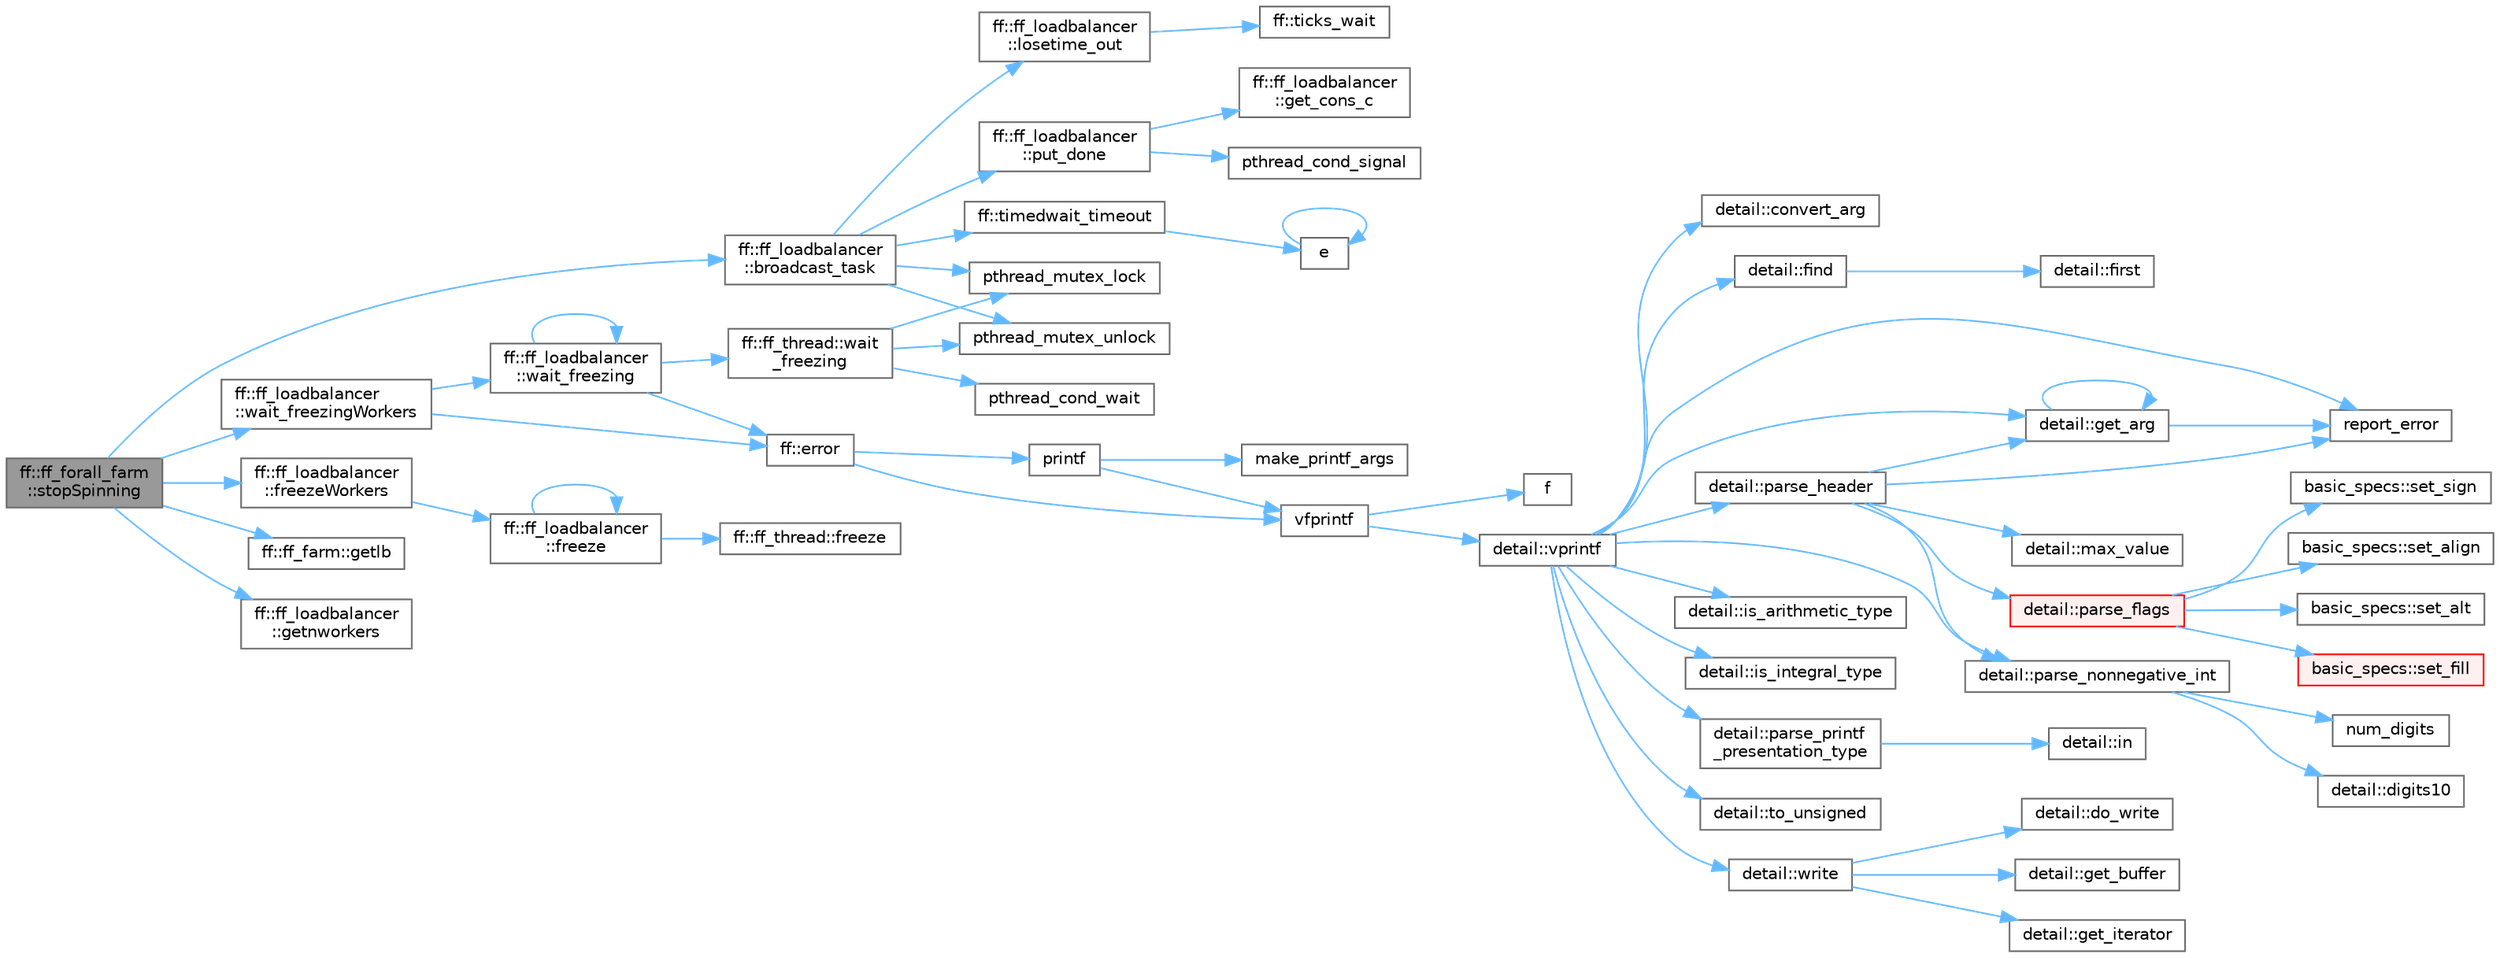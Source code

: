 digraph "ff::ff_forall_farm::stopSpinning"
{
 // LATEX_PDF_SIZE
  bgcolor="transparent";
  edge [fontname=Helvetica,fontsize=10,labelfontname=Helvetica,labelfontsize=10];
  node [fontname=Helvetica,fontsize=10,shape=box,height=0.2,width=0.4];
  rankdir="LR";
  Node1 [id="Node000001",label="ff::ff_forall_farm\l::stopSpinning",height=0.2,width=0.4,color="gray40", fillcolor="grey60", style="filled", fontcolor="black",tooltip=" "];
  Node1 -> Node2 [id="edge62_Node000001_Node000002",color="steelblue1",style="solid",tooltip=" "];
  Node2 [id="Node000002",label="ff::ff_loadbalancer\l::broadcast_task",height=0.2,width=0.4,color="grey40", fillcolor="white", style="filled",URL="$classff_1_1ff__loadbalancer.html#a09db6f6aebc0b4256667e74c398e8bab",tooltip="Send the same task to all workers"];
  Node2 -> Node3 [id="edge63_Node000002_Node000003",color="steelblue1",style="solid",tooltip=" "];
  Node3 [id="Node000003",label="ff::ff_loadbalancer\l::losetime_out",height=0.2,width=0.4,color="grey40", fillcolor="white", style="filled",URL="$classff_1_1ff__loadbalancer.html#a6f332ed5f5c98d391298afed648098e4",tooltip="Loses some time before sending the message to output buffer"];
  Node3 -> Node4 [id="edge64_Node000003_Node000004",color="steelblue1",style="solid",tooltip=" "];
  Node4 [id="Node000004",label="ff::ticks_wait",height=0.2,width=0.4,color="grey40", fillcolor="white", style="filled",URL="$namespaceff.html#a04585e83a60ec0d1664ccfec22c87b8c",tooltip=" "];
  Node2 -> Node5 [id="edge65_Node000002_Node000005",color="steelblue1",style="solid",tooltip=" "];
  Node5 [id="Node000005",label="pthread_mutex_lock",height=0.2,width=0.4,color="grey40", fillcolor="white", style="filled",URL="$pthread__minport__windows_8h.html#ac24005266439bc710f8d85235c0c9213",tooltip=" "];
  Node2 -> Node6 [id="edge66_Node000002_Node000006",color="steelblue1",style="solid",tooltip=" "];
  Node6 [id="Node000006",label="pthread_mutex_unlock",height=0.2,width=0.4,color="grey40", fillcolor="white", style="filled",URL="$pthread__minport__windows_8h.html#a9ebcb4bbf90f780d17be7acd63b0e92f",tooltip=" "];
  Node2 -> Node7 [id="edge67_Node000002_Node000007",color="steelblue1",style="solid",tooltip=" "];
  Node7 [id="Node000007",label="ff::ff_loadbalancer\l::put_done",height=0.2,width=0.4,color="grey40", fillcolor="white", style="filled",URL="$classff_1_1ff__loadbalancer.html#a4f5f24de898f485099367d4a17d43d13",tooltip=" "];
  Node7 -> Node8 [id="edge68_Node000007_Node000008",color="steelblue1",style="solid",tooltip=" "];
  Node8 [id="Node000008",label="ff::ff_loadbalancer\l::get_cons_c",height=0.2,width=0.4,color="grey40", fillcolor="white", style="filled",URL="$classff_1_1ff__loadbalancer.html#a623ff7063cf4db73fc1249ec38ef2159",tooltip=" "];
  Node7 -> Node9 [id="edge69_Node000007_Node000009",color="steelblue1",style="solid",tooltip=" "];
  Node9 [id="Node000009",label="pthread_cond_signal",height=0.2,width=0.4,color="grey40", fillcolor="white", style="filled",URL="$pthread__minport__windows_8h.html#af3771cd9bcc377935b42c79ab48a3931",tooltip=" "];
  Node2 -> Node10 [id="edge70_Node000002_Node000010",color="steelblue1",style="solid",tooltip=" "];
  Node10 [id="Node000010",label="ff::timedwait_timeout",height=0.2,width=0.4,color="grey40", fillcolor="white", style="filled",URL="$namespaceff.html#a5b1f0a8d2b5b3ed69bee02a6b2d3041e",tooltip=" "];
  Node10 -> Node11 [id="edge71_Node000010_Node000011",color="steelblue1",style="solid",tooltip=" "];
  Node11 [id="Node000011",label="e",height=0.2,width=0.4,color="grey40", fillcolor="white", style="filled",URL="$_cwise__array__power__array_8cpp.html#a9cb86ff854760bf91a154f2724a9101d",tooltip=" "];
  Node11 -> Node11 [id="edge72_Node000011_Node000011",color="steelblue1",style="solid",tooltip=" "];
  Node1 -> Node12 [id="edge73_Node000001_Node000012",color="steelblue1",style="solid",tooltip=" "];
  Node12 [id="Node000012",label="ff::ff_loadbalancer\l::freezeWorkers",height=0.2,width=0.4,color="grey40", fillcolor="white", style="filled",URL="$classff_1_1ff__loadbalancer.html#ac7ad975dce33bb5234c374800762d022",tooltip="Freezes all workers registered with the lb."];
  Node12 -> Node13 [id="edge74_Node000012_Node000013",color="steelblue1",style="solid",tooltip=" "];
  Node13 [id="Node000013",label="ff::ff_loadbalancer\l::freeze",height=0.2,width=0.4,color="grey40", fillcolor="white", style="filled",URL="$classff_1_1ff__loadbalancer.html#afcce87c8c005a29a1b182e16494857a0",tooltip="Freezes all threads registered with the lb and the lb itself"];
  Node13 -> Node13 [id="edge75_Node000013_Node000013",color="steelblue1",style="solid",tooltip=" "];
  Node13 -> Node14 [id="edge76_Node000013_Node000014",color="steelblue1",style="solid",tooltip=" "];
  Node14 [id="Node000014",label="ff::ff_thread::freeze",height=0.2,width=0.4,color="grey40", fillcolor="white", style="filled",URL="$classff_1_1ff__thread.html#aad5e4b95ad6f312e7d95616394eccb23",tooltip=" "];
  Node1 -> Node15 [id="edge77_Node000001_Node000015",color="steelblue1",style="solid",tooltip=" "];
  Node15 [id="Node000015",label="ff::ff_farm::getlb",height=0.2,width=0.4,color="grey40", fillcolor="white", style="filled",URL="$classff_1_1ff__farm.html#ac198b3718c3dfc5c89291a4a7b2fa732",tooltip=" "];
  Node1 -> Node16 [id="edge78_Node000001_Node000016",color="steelblue1",style="solid",tooltip=" "];
  Node16 [id="Node000016",label="ff::ff_loadbalancer\l::getnworkers",height=0.2,width=0.4,color="grey40", fillcolor="white", style="filled",URL="$classff_1_1ff__loadbalancer.html#a3b941ed604a60ad7356945071b6ed6d5",tooltip="Get the number of workers"];
  Node1 -> Node17 [id="edge79_Node000001_Node000017",color="steelblue1",style="solid",tooltip=" "];
  Node17 [id="Node000017",label="ff::ff_loadbalancer\l::wait_freezingWorkers",height=0.2,width=0.4,color="grey40", fillcolor="white", style="filled",URL="$classff_1_1ff__loadbalancer.html#aebe29b1e46a13796f063022e3f1a9037",tooltip=" "];
  Node17 -> Node18 [id="edge80_Node000017_Node000018",color="steelblue1",style="solid",tooltip=" "];
  Node18 [id="Node000018",label="ff::error",height=0.2,width=0.4,color="grey40", fillcolor="white", style="filled",URL="$namespaceff.html#a27d926d29b55e019eba5b70672301d82",tooltip=" "];
  Node18 -> Node19 [id="edge81_Node000018_Node000019",color="steelblue1",style="solid",tooltip=" "];
  Node19 [id="Node000019",label="printf",height=0.2,width=0.4,color="grey40", fillcolor="white", style="filled",URL="$printf_8h.html#aee3ed3a831f25f07e7be3919fff2203a",tooltip=" "];
  Node19 -> Node20 [id="edge82_Node000019_Node000020",color="steelblue1",style="solid",tooltip=" "];
  Node20 [id="Node000020",label="make_printf_args",height=0.2,width=0.4,color="grey40", fillcolor="white", style="filled",URL="$printf_8h.html#a27dcc0efcda04388971dbea3c875f122",tooltip=" "];
  Node19 -> Node21 [id="edge83_Node000019_Node000021",color="steelblue1",style="solid",tooltip=" "];
  Node21 [id="Node000021",label="vfprintf",height=0.2,width=0.4,color="grey40", fillcolor="white", style="filled",URL="$printf_8h.html#abb30aad964fc771fb52cf3ad88649df2",tooltip=" "];
  Node21 -> Node22 [id="edge84_Node000021_Node000022",color="steelblue1",style="solid",tooltip=" "];
  Node22 [id="Node000022",label="f",height=0.2,width=0.4,color="grey40", fillcolor="white", style="filled",URL="$cxx11__tensor__map_8cpp.html#a7f507fea02198f6cb81c86640c7b1a4e",tooltip=" "];
  Node21 -> Node23 [id="edge85_Node000021_Node000023",color="steelblue1",style="solid",tooltip=" "];
  Node23 [id="Node000023",label="detail::vprintf",height=0.2,width=0.4,color="grey40", fillcolor="white", style="filled",URL="$namespacedetail.html#a1c8c2218e4c822aa8f743fb9c573717f",tooltip=" "];
  Node23 -> Node24 [id="edge86_Node000023_Node000024",color="steelblue1",style="solid",tooltip=" "];
  Node24 [id="Node000024",label="detail::convert_arg",height=0.2,width=0.4,color="grey40", fillcolor="white", style="filled",URL="$namespacedetail.html#a03c11572c9a664266d6925f327dec7f3",tooltip=" "];
  Node23 -> Node25 [id="edge87_Node000023_Node000025",color="steelblue1",style="solid",tooltip=" "];
  Node25 [id="Node000025",label="detail::find",height=0.2,width=0.4,color="grey40", fillcolor="white", style="filled",URL="$namespacedetail.html#a6b71952fab3dc32f3edb2c3e9811d8d9",tooltip=" "];
  Node25 -> Node26 [id="edge88_Node000025_Node000026",color="steelblue1",style="solid",tooltip=" "];
  Node26 [id="Node000026",label="detail::first",height=0.2,width=0.4,color="grey40", fillcolor="white", style="filled",URL="$namespacedetail.html#a02319a3deb124802b88b61f85987df5e",tooltip=" "];
  Node23 -> Node27 [id="edge89_Node000023_Node000027",color="steelblue1",style="solid",tooltip=" "];
  Node27 [id="Node000027",label="detail::get_arg",height=0.2,width=0.4,color="grey40", fillcolor="white", style="filled",URL="$namespacedetail.html#a342ef250e45bd09b2ef666b6fae1c355",tooltip=" "];
  Node27 -> Node27 [id="edge90_Node000027_Node000027",color="steelblue1",style="solid",tooltip=" "];
  Node27 -> Node28 [id="edge91_Node000027_Node000028",color="steelblue1",style="solid",tooltip=" "];
  Node28 [id="Node000028",label="report_error",height=0.2,width=0.4,color="grey40", fillcolor="white", style="filled",URL="$format-inl_8h.html#a5555893692b00b61b3886349332fd01f",tooltip=" "];
  Node23 -> Node29 [id="edge92_Node000023_Node000029",color="steelblue1",style="solid",tooltip=" "];
  Node29 [id="Node000029",label="detail::is_arithmetic_type",height=0.2,width=0.4,color="grey40", fillcolor="white", style="filled",URL="$namespacedetail.html#a802c50a56a3495fdab6020b375ba1389",tooltip=" "];
  Node23 -> Node30 [id="edge93_Node000023_Node000030",color="steelblue1",style="solid",tooltip=" "];
  Node30 [id="Node000030",label="detail::is_integral_type",height=0.2,width=0.4,color="grey40", fillcolor="white", style="filled",URL="$namespacedetail.html#a2a60f8d1bee41b803f43fc42b707b5d1",tooltip=" "];
  Node23 -> Node31 [id="edge94_Node000023_Node000031",color="steelblue1",style="solid",tooltip=" "];
  Node31 [id="Node000031",label="detail::parse_header",height=0.2,width=0.4,color="grey40", fillcolor="white", style="filled",URL="$namespacedetail.html#afc9d93e58b8edb8077f8bc8eee7f4035",tooltip=" "];
  Node31 -> Node27 [id="edge95_Node000031_Node000027",color="steelblue1",style="solid",tooltip=" "];
  Node31 -> Node32 [id="edge96_Node000031_Node000032",color="steelblue1",style="solid",tooltip=" "];
  Node32 [id="Node000032",label="detail::max_value",height=0.2,width=0.4,color="grey40", fillcolor="white", style="filled",URL="$namespacedetail.html#a45c2130c44ebe54179eafcee3cda2bfb",tooltip=" "];
  Node31 -> Node33 [id="edge97_Node000031_Node000033",color="steelblue1",style="solid",tooltip=" "];
  Node33 [id="Node000033",label="detail::parse_flags",height=0.2,width=0.4,color="red", fillcolor="#FFF0F0", style="filled",URL="$namespacedetail.html#a4213daed116a37e1767881da51238261",tooltip=" "];
  Node33 -> Node34 [id="edge98_Node000033_Node000034",color="steelblue1",style="solid",tooltip=" "];
  Node34 [id="Node000034",label="basic_specs::set_align",height=0.2,width=0.4,color="grey40", fillcolor="white", style="filled",URL="$classbasic__specs.html#ad73b6f854341aaabc744bf54e6ea6af6",tooltip=" "];
  Node33 -> Node35 [id="edge99_Node000033_Node000035",color="steelblue1",style="solid",tooltip=" "];
  Node35 [id="Node000035",label="basic_specs::set_alt",height=0.2,width=0.4,color="grey40", fillcolor="white", style="filled",URL="$classbasic__specs.html#a5f10314706a8a3d579f882f30d283b61",tooltip=" "];
  Node33 -> Node36 [id="edge100_Node000033_Node000036",color="steelblue1",style="solid",tooltip=" "];
  Node36 [id="Node000036",label="basic_specs::set_fill",height=0.2,width=0.4,color="red", fillcolor="#FFF0F0", style="filled",URL="$classbasic__specs.html#a1600987fb39fed5dfdac21b218061a9e",tooltip=" "];
  Node33 -> Node38 [id="edge101_Node000033_Node000038",color="steelblue1",style="solid",tooltip=" "];
  Node38 [id="Node000038",label="basic_specs::set_sign",height=0.2,width=0.4,color="grey40", fillcolor="white", style="filled",URL="$classbasic__specs.html#a7020ec66ba6918727e4102567c5c731a",tooltip=" "];
  Node31 -> Node40 [id="edge102_Node000031_Node000040",color="steelblue1",style="solid",tooltip=" "];
  Node40 [id="Node000040",label="detail::parse_nonnegative_int",height=0.2,width=0.4,color="grey40", fillcolor="white", style="filled",URL="$namespacedetail.html#a338caba782225e115a9902d4d0835f5f",tooltip=" "];
  Node40 -> Node41 [id="edge103_Node000040_Node000041",color="steelblue1",style="solid",tooltip=" "];
  Node41 [id="Node000041",label="detail::digits10",height=0.2,width=0.4,color="grey40", fillcolor="white", style="filled",URL="$namespacedetail.html#a3a043db05db2d07deb2d98ba2d04b4eb",tooltip=" "];
  Node40 -> Node42 [id="edge104_Node000040_Node000042",color="steelblue1",style="solid",tooltip=" "];
  Node42 [id="Node000042",label="num_digits",height=0.2,width=0.4,color="grey40", fillcolor="white", style="filled",URL="$_sequence_8c.html#aa16e8c03d098498ad9c8839cf2c48044",tooltip=" "];
  Node31 -> Node28 [id="edge105_Node000031_Node000028",color="steelblue1",style="solid",tooltip=" "];
  Node23 -> Node40 [id="edge106_Node000023_Node000040",color="steelblue1",style="solid",tooltip=" "];
  Node23 -> Node43 [id="edge107_Node000023_Node000043",color="steelblue1",style="solid",tooltip=" "];
  Node43 [id="Node000043",label="detail::parse_printf\l_presentation_type",height=0.2,width=0.4,color="grey40", fillcolor="white", style="filled",URL="$namespacedetail.html#aa2cb095169b23e3a66260ad7078f44cc",tooltip=" "];
  Node43 -> Node44 [id="edge108_Node000043_Node000044",color="steelblue1",style="solid",tooltip=" "];
  Node44 [id="Node000044",label="detail::in",height=0.2,width=0.4,color="grey40", fillcolor="white", style="filled",URL="$namespacedetail.html#a52a5e2ed06c229dcf95ea5c46d48d05e",tooltip=" "];
  Node23 -> Node28 [id="edge109_Node000023_Node000028",color="steelblue1",style="solid",tooltip=" "];
  Node23 -> Node45 [id="edge110_Node000023_Node000045",color="steelblue1",style="solid",tooltip=" "];
  Node45 [id="Node000045",label="detail::to_unsigned",height=0.2,width=0.4,color="grey40", fillcolor="white", style="filled",URL="$namespacedetail.html#a4855e668246c731a97484efc329f2aac",tooltip=" "];
  Node23 -> Node46 [id="edge111_Node000023_Node000046",color="steelblue1",style="solid",tooltip=" "];
  Node46 [id="Node000046",label="detail::write",height=0.2,width=0.4,color="grey40", fillcolor="white", style="filled",URL="$namespacedetail.html#a29dacf26eedc9e3575fb57329a5ca0a3",tooltip=" "];
  Node46 -> Node47 [id="edge112_Node000046_Node000047",color="steelblue1",style="solid",tooltip=" "];
  Node47 [id="Node000047",label="detail::do_write",height=0.2,width=0.4,color="grey40", fillcolor="white", style="filled",URL="$namespacedetail.html#a5007cc441bd246a9096070c10d1ea683",tooltip=" "];
  Node46 -> Node48 [id="edge113_Node000046_Node000048",color="steelblue1",style="solid",tooltip=" "];
  Node48 [id="Node000048",label="detail::get_buffer",height=0.2,width=0.4,color="grey40", fillcolor="white", style="filled",URL="$namespacedetail.html#ad803bb19df422bc4c4f92d75c7564437",tooltip=" "];
  Node46 -> Node49 [id="edge114_Node000046_Node000049",color="steelblue1",style="solid",tooltip=" "];
  Node49 [id="Node000049",label="detail::get_iterator",height=0.2,width=0.4,color="grey40", fillcolor="white", style="filled",URL="$namespacedetail.html#a05e3e231207d3f28f83261c2e7ad2fe5",tooltip=" "];
  Node18 -> Node21 [id="edge115_Node000018_Node000021",color="steelblue1",style="solid",tooltip=" "];
  Node17 -> Node50 [id="edge116_Node000017_Node000050",color="steelblue1",style="solid",tooltip=" "];
  Node50 [id="Node000050",label="ff::ff_loadbalancer\l::wait_freezing",height=0.2,width=0.4,color="grey40", fillcolor="white", style="filled",URL="$classff_1_1ff__loadbalancer.html#abb9d2268c1a5ea721f3c33186ef70a2f",tooltip="Waits for freezing"];
  Node50 -> Node18 [id="edge117_Node000050_Node000018",color="steelblue1",style="solid",tooltip=" "];
  Node50 -> Node50 [id="edge118_Node000050_Node000050",color="steelblue1",style="solid",tooltip=" "];
  Node50 -> Node51 [id="edge119_Node000050_Node000051",color="steelblue1",style="solid",tooltip=" "];
  Node51 [id="Node000051",label="ff::ff_thread::wait\l_freezing",height=0.2,width=0.4,color="grey40", fillcolor="white", style="filled",URL="$classff_1_1ff__thread.html#a66eaa9163a54edc8046f1a7c16ac5bd4",tooltip=" "];
  Node51 -> Node52 [id="edge120_Node000051_Node000052",color="steelblue1",style="solid",tooltip=" "];
  Node52 [id="Node000052",label="pthread_cond_wait",height=0.2,width=0.4,color="grey40", fillcolor="white", style="filled",URL="$pthread__minport__windows_8h.html#af9530616ca0356931235e064a7063c59",tooltip=" "];
  Node51 -> Node5 [id="edge121_Node000051_Node000005",color="steelblue1",style="solid",tooltip=" "];
  Node51 -> Node6 [id="edge122_Node000051_Node000006",color="steelblue1",style="solid",tooltip=" "];
}
